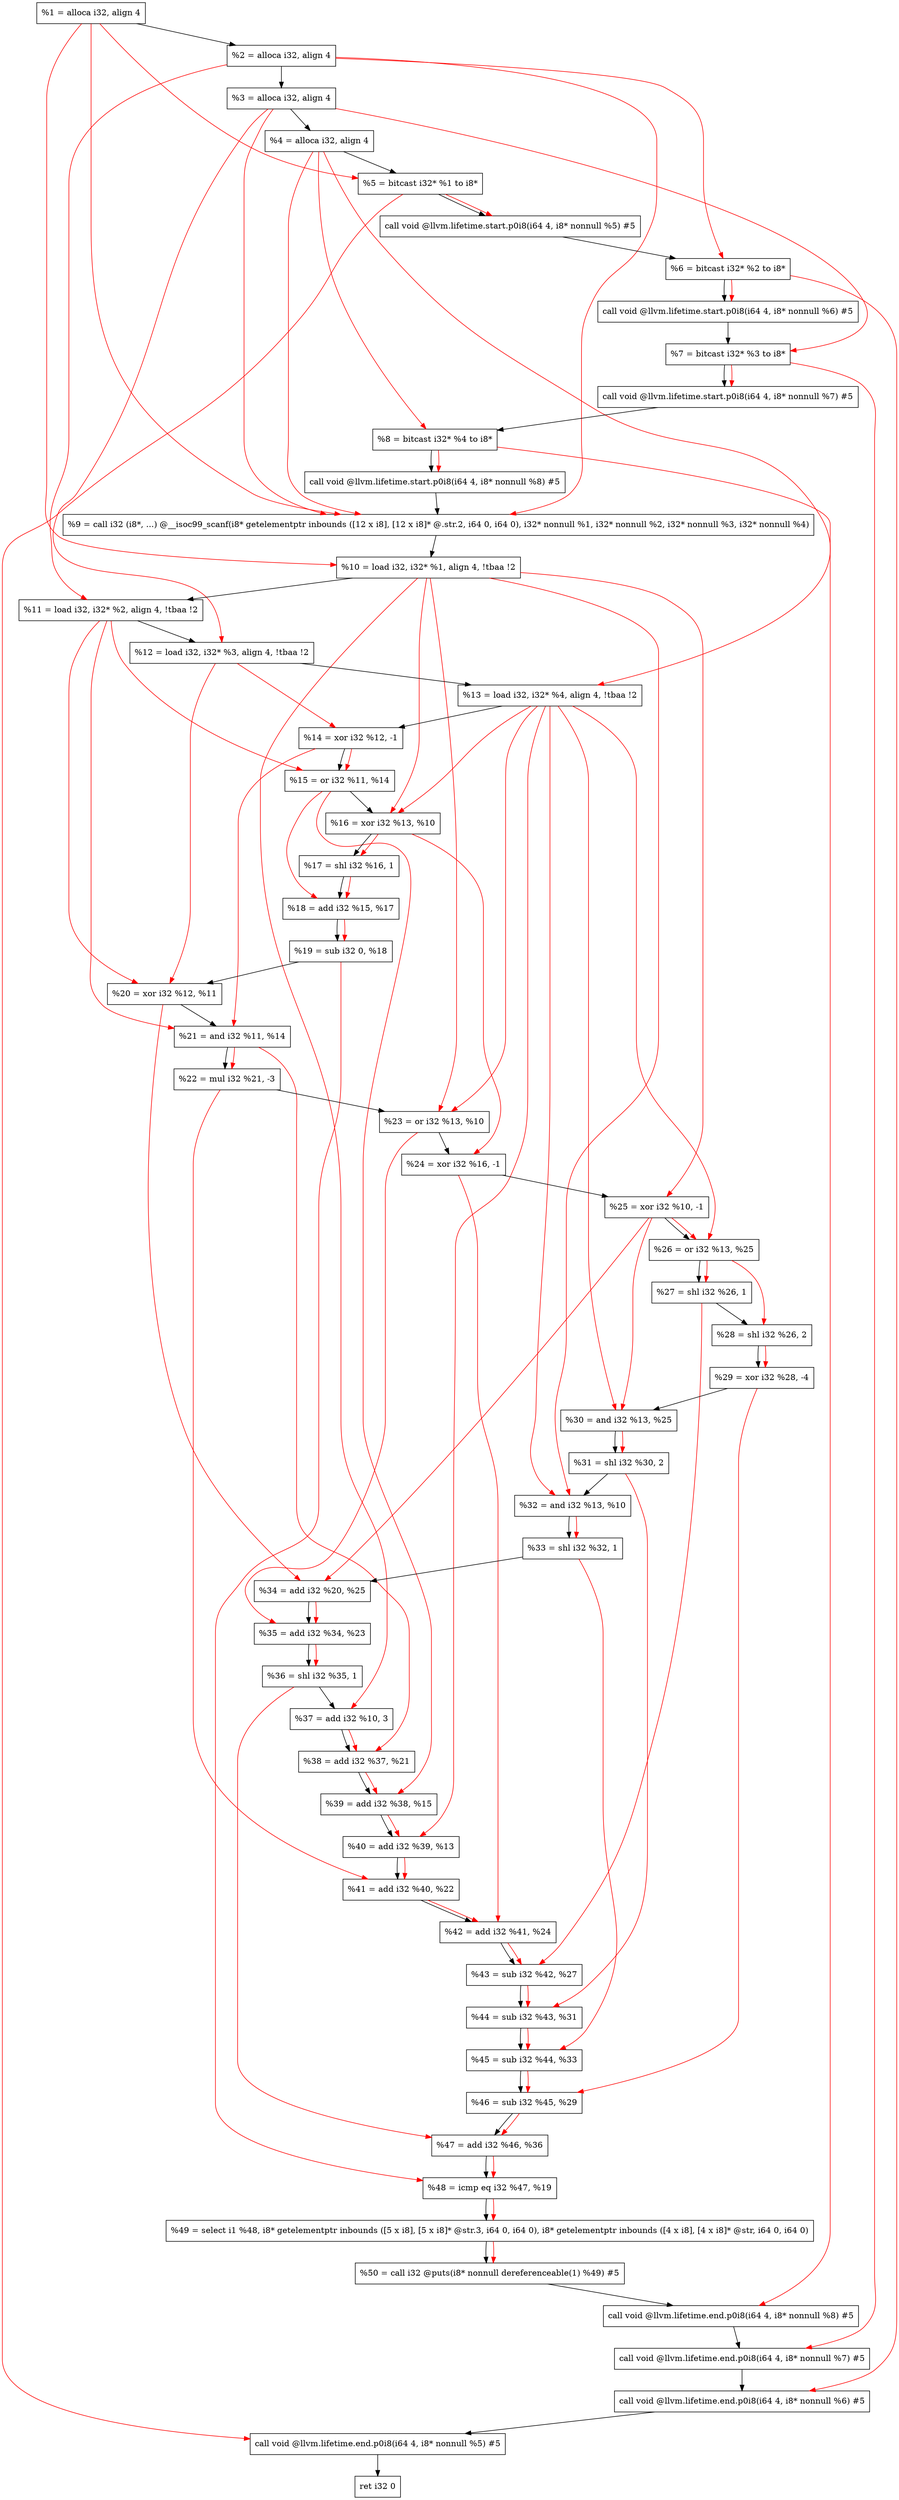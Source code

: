 digraph "DFG for'main' function" {
	Node0x18658f8[shape=record, label="  %1 = alloca i32, align 4"];
	Node0x1865978[shape=record, label="  %2 = alloca i32, align 4"];
	Node0x1865a08[shape=record, label="  %3 = alloca i32, align 4"];
	Node0x1865a68[shape=record, label="  %4 = alloca i32, align 4"];
	Node0x1865b18[shape=record, label="  %5 = bitcast i32* %1 to i8*"];
	Node0x1865f48[shape=record, label="  call void @llvm.lifetime.start.p0i8(i64 4, i8* nonnull %5) #5"];
	Node0x1866028[shape=record, label="  %6 = bitcast i32* %2 to i8*"];
	Node0x1866128[shape=record, label="  call void @llvm.lifetime.start.p0i8(i64 4, i8* nonnull %6) #5"];
	Node0x18661e8[shape=record, label="  %7 = bitcast i32* %3 to i8*"];
	Node0x1866298[shape=record, label="  call void @llvm.lifetime.start.p0i8(i64 4, i8* nonnull %7) #5"];
	Node0x1866358[shape=record, label="  %8 = bitcast i32* %4 to i8*"];
	Node0x1866408[shape=record, label="  call void @llvm.lifetime.start.p0i8(i64 4, i8* nonnull %8) #5"];
	Node0x1860a50[shape=record, label="  %9 = call i32 (i8*, ...) @__isoc99_scanf(i8* getelementptr inbounds ([12 x i8], [12 x i8]* @.str.2, i64 0, i64 0), i32* nonnull %1, i32* nonnull %2, i32* nonnull %3, i32* nonnull %4)"];
	Node0x1866608[shape=record, label="  %10 = load i32, i32* %1, align 4, !tbaa !2"];
	Node0x1867578[shape=record, label="  %11 = load i32, i32* %2, align 4, !tbaa !2"];
	Node0x1867be8[shape=record, label="  %12 = load i32, i32* %3, align 4, !tbaa !2"];
	Node0x1867c48[shape=record, label="  %13 = load i32, i32* %4, align 4, !tbaa !2"];
	Node0x1867cc0[shape=record, label="  %14 = xor i32 %12, -1"];
	Node0x1867d30[shape=record, label="  %15 = or i32 %11, %14"];
	Node0x1867da0[shape=record, label="  %16 = xor i32 %13, %10"];
	Node0x1867e10[shape=record, label="  %17 = shl i32 %16, 1"];
	Node0x1867e80[shape=record, label="  %18 = add i32 %15, %17"];
	Node0x1867ef0[shape=record, label="  %19 = sub i32 0, %18"];
	Node0x1867f60[shape=record, label="  %20 = xor i32 %12, %11"];
	Node0x1867fd0[shape=record, label="  %21 = and i32 %11, %14"];
	Node0x1868040[shape=record, label="  %22 = mul i32 %21, -3"];
	Node0x18680b0[shape=record, label="  %23 = or i32 %13, %10"];
	Node0x1868120[shape=record, label="  %24 = xor i32 %16, -1"];
	Node0x1868190[shape=record, label="  %25 = xor i32 %10, -1"];
	Node0x1868200[shape=record, label="  %26 = or i32 %13, %25"];
	Node0x1868270[shape=record, label="  %27 = shl i32 %26, 1"];
	Node0x18682e0[shape=record, label="  %28 = shl i32 %26, 2"];
	Node0x1868350[shape=record, label="  %29 = xor i32 %28, -4"];
	Node0x18683c0[shape=record, label="  %30 = and i32 %13, %25"];
	Node0x1868430[shape=record, label="  %31 = shl i32 %30, 2"];
	Node0x18684a0[shape=record, label="  %32 = and i32 %13, %10"];
	Node0x1868510[shape=record, label="  %33 = shl i32 %32, 1"];
	Node0x1868580[shape=record, label="  %34 = add i32 %20, %25"];
	Node0x18685f0[shape=record, label="  %35 = add i32 %34, %23"];
	Node0x1868660[shape=record, label="  %36 = shl i32 %35, 1"];
	Node0x18686d0[shape=record, label="  %37 = add i32 %10, 3"];
	Node0x1868740[shape=record, label="  %38 = add i32 %37, %21"];
	Node0x18687b0[shape=record, label="  %39 = add i32 %38, %15"];
	Node0x1868820[shape=record, label="  %40 = add i32 %39, %13"];
	Node0x1868890[shape=record, label="  %41 = add i32 %40, %22"];
	Node0x1868900[shape=record, label="  %42 = add i32 %41, %24"];
	Node0x1868970[shape=record, label="  %43 = sub i32 %42, %27"];
	Node0x18689e0[shape=record, label="  %44 = sub i32 %43, %31"];
	Node0x1868a50[shape=record, label="  %45 = sub i32 %44, %33"];
	Node0x1868ac0[shape=record, label="  %46 = sub i32 %45, %29"];
	Node0x1868b30[shape=record, label="  %47 = add i32 %46, %36"];
	Node0x1868ba0[shape=record, label="  %48 = icmp eq i32 %47, %19"];
	Node0x18058b8[shape=record, label="  %49 = select i1 %48, i8* getelementptr inbounds ([5 x i8], [5 x i8]* @str.3, i64 0, i64 0), i8* getelementptr inbounds ([4 x i8], [4 x i8]* @str, i64 0, i64 0)"];
	Node0x1868c30[shape=record, label="  %50 = call i32 @puts(i8* nonnull dereferenceable(1) %49) #5"];
	Node0x1868ed8[shape=record, label="  call void @llvm.lifetime.end.p0i8(i64 4, i8* nonnull %8) #5"];
	Node0x1869038[shape=record, label="  call void @llvm.lifetime.end.p0i8(i64 4, i8* nonnull %7) #5"];
	Node0x1869148[shape=record, label="  call void @llvm.lifetime.end.p0i8(i64 4, i8* nonnull %6) #5"];
	Node0x1869258[shape=record, label="  call void @llvm.lifetime.end.p0i8(i64 4, i8* nonnull %5) #5"];
	Node0x1869318[shape=record, label="  ret i32 0"];
	Node0x18658f8 -> Node0x1865978;
	Node0x1865978 -> Node0x1865a08;
	Node0x1865a08 -> Node0x1865a68;
	Node0x1865a68 -> Node0x1865b18;
	Node0x1865b18 -> Node0x1865f48;
	Node0x1865f48 -> Node0x1866028;
	Node0x1866028 -> Node0x1866128;
	Node0x1866128 -> Node0x18661e8;
	Node0x18661e8 -> Node0x1866298;
	Node0x1866298 -> Node0x1866358;
	Node0x1866358 -> Node0x1866408;
	Node0x1866408 -> Node0x1860a50;
	Node0x1860a50 -> Node0x1866608;
	Node0x1866608 -> Node0x1867578;
	Node0x1867578 -> Node0x1867be8;
	Node0x1867be8 -> Node0x1867c48;
	Node0x1867c48 -> Node0x1867cc0;
	Node0x1867cc0 -> Node0x1867d30;
	Node0x1867d30 -> Node0x1867da0;
	Node0x1867da0 -> Node0x1867e10;
	Node0x1867e10 -> Node0x1867e80;
	Node0x1867e80 -> Node0x1867ef0;
	Node0x1867ef0 -> Node0x1867f60;
	Node0x1867f60 -> Node0x1867fd0;
	Node0x1867fd0 -> Node0x1868040;
	Node0x1868040 -> Node0x18680b0;
	Node0x18680b0 -> Node0x1868120;
	Node0x1868120 -> Node0x1868190;
	Node0x1868190 -> Node0x1868200;
	Node0x1868200 -> Node0x1868270;
	Node0x1868270 -> Node0x18682e0;
	Node0x18682e0 -> Node0x1868350;
	Node0x1868350 -> Node0x18683c0;
	Node0x18683c0 -> Node0x1868430;
	Node0x1868430 -> Node0x18684a0;
	Node0x18684a0 -> Node0x1868510;
	Node0x1868510 -> Node0x1868580;
	Node0x1868580 -> Node0x18685f0;
	Node0x18685f0 -> Node0x1868660;
	Node0x1868660 -> Node0x18686d0;
	Node0x18686d0 -> Node0x1868740;
	Node0x1868740 -> Node0x18687b0;
	Node0x18687b0 -> Node0x1868820;
	Node0x1868820 -> Node0x1868890;
	Node0x1868890 -> Node0x1868900;
	Node0x1868900 -> Node0x1868970;
	Node0x1868970 -> Node0x18689e0;
	Node0x18689e0 -> Node0x1868a50;
	Node0x1868a50 -> Node0x1868ac0;
	Node0x1868ac0 -> Node0x1868b30;
	Node0x1868b30 -> Node0x1868ba0;
	Node0x1868ba0 -> Node0x18058b8;
	Node0x18058b8 -> Node0x1868c30;
	Node0x1868c30 -> Node0x1868ed8;
	Node0x1868ed8 -> Node0x1869038;
	Node0x1869038 -> Node0x1869148;
	Node0x1869148 -> Node0x1869258;
	Node0x1869258 -> Node0x1869318;
edge [color=red]
	Node0x18658f8 -> Node0x1865b18;
	Node0x1865b18 -> Node0x1865f48;
	Node0x1865978 -> Node0x1866028;
	Node0x1866028 -> Node0x1866128;
	Node0x1865a08 -> Node0x18661e8;
	Node0x18661e8 -> Node0x1866298;
	Node0x1865a68 -> Node0x1866358;
	Node0x1866358 -> Node0x1866408;
	Node0x18658f8 -> Node0x1860a50;
	Node0x1865978 -> Node0x1860a50;
	Node0x1865a08 -> Node0x1860a50;
	Node0x1865a68 -> Node0x1860a50;
	Node0x18658f8 -> Node0x1866608;
	Node0x1865978 -> Node0x1867578;
	Node0x1865a08 -> Node0x1867be8;
	Node0x1865a68 -> Node0x1867c48;
	Node0x1867be8 -> Node0x1867cc0;
	Node0x1867578 -> Node0x1867d30;
	Node0x1867cc0 -> Node0x1867d30;
	Node0x1867c48 -> Node0x1867da0;
	Node0x1866608 -> Node0x1867da0;
	Node0x1867da0 -> Node0x1867e10;
	Node0x1867d30 -> Node0x1867e80;
	Node0x1867e10 -> Node0x1867e80;
	Node0x1867e80 -> Node0x1867ef0;
	Node0x1867be8 -> Node0x1867f60;
	Node0x1867578 -> Node0x1867f60;
	Node0x1867578 -> Node0x1867fd0;
	Node0x1867cc0 -> Node0x1867fd0;
	Node0x1867fd0 -> Node0x1868040;
	Node0x1867c48 -> Node0x18680b0;
	Node0x1866608 -> Node0x18680b0;
	Node0x1867da0 -> Node0x1868120;
	Node0x1866608 -> Node0x1868190;
	Node0x1867c48 -> Node0x1868200;
	Node0x1868190 -> Node0x1868200;
	Node0x1868200 -> Node0x1868270;
	Node0x1868200 -> Node0x18682e0;
	Node0x18682e0 -> Node0x1868350;
	Node0x1867c48 -> Node0x18683c0;
	Node0x1868190 -> Node0x18683c0;
	Node0x18683c0 -> Node0x1868430;
	Node0x1867c48 -> Node0x18684a0;
	Node0x1866608 -> Node0x18684a0;
	Node0x18684a0 -> Node0x1868510;
	Node0x1867f60 -> Node0x1868580;
	Node0x1868190 -> Node0x1868580;
	Node0x1868580 -> Node0x18685f0;
	Node0x18680b0 -> Node0x18685f0;
	Node0x18685f0 -> Node0x1868660;
	Node0x1866608 -> Node0x18686d0;
	Node0x18686d0 -> Node0x1868740;
	Node0x1867fd0 -> Node0x1868740;
	Node0x1868740 -> Node0x18687b0;
	Node0x1867d30 -> Node0x18687b0;
	Node0x18687b0 -> Node0x1868820;
	Node0x1867c48 -> Node0x1868820;
	Node0x1868820 -> Node0x1868890;
	Node0x1868040 -> Node0x1868890;
	Node0x1868890 -> Node0x1868900;
	Node0x1868120 -> Node0x1868900;
	Node0x1868900 -> Node0x1868970;
	Node0x1868270 -> Node0x1868970;
	Node0x1868970 -> Node0x18689e0;
	Node0x1868430 -> Node0x18689e0;
	Node0x18689e0 -> Node0x1868a50;
	Node0x1868510 -> Node0x1868a50;
	Node0x1868a50 -> Node0x1868ac0;
	Node0x1868350 -> Node0x1868ac0;
	Node0x1868ac0 -> Node0x1868b30;
	Node0x1868660 -> Node0x1868b30;
	Node0x1868b30 -> Node0x1868ba0;
	Node0x1867ef0 -> Node0x1868ba0;
	Node0x1868ba0 -> Node0x18058b8;
	Node0x18058b8 -> Node0x1868c30;
	Node0x1866358 -> Node0x1868ed8;
	Node0x18661e8 -> Node0x1869038;
	Node0x1866028 -> Node0x1869148;
	Node0x1865b18 -> Node0x1869258;
}
